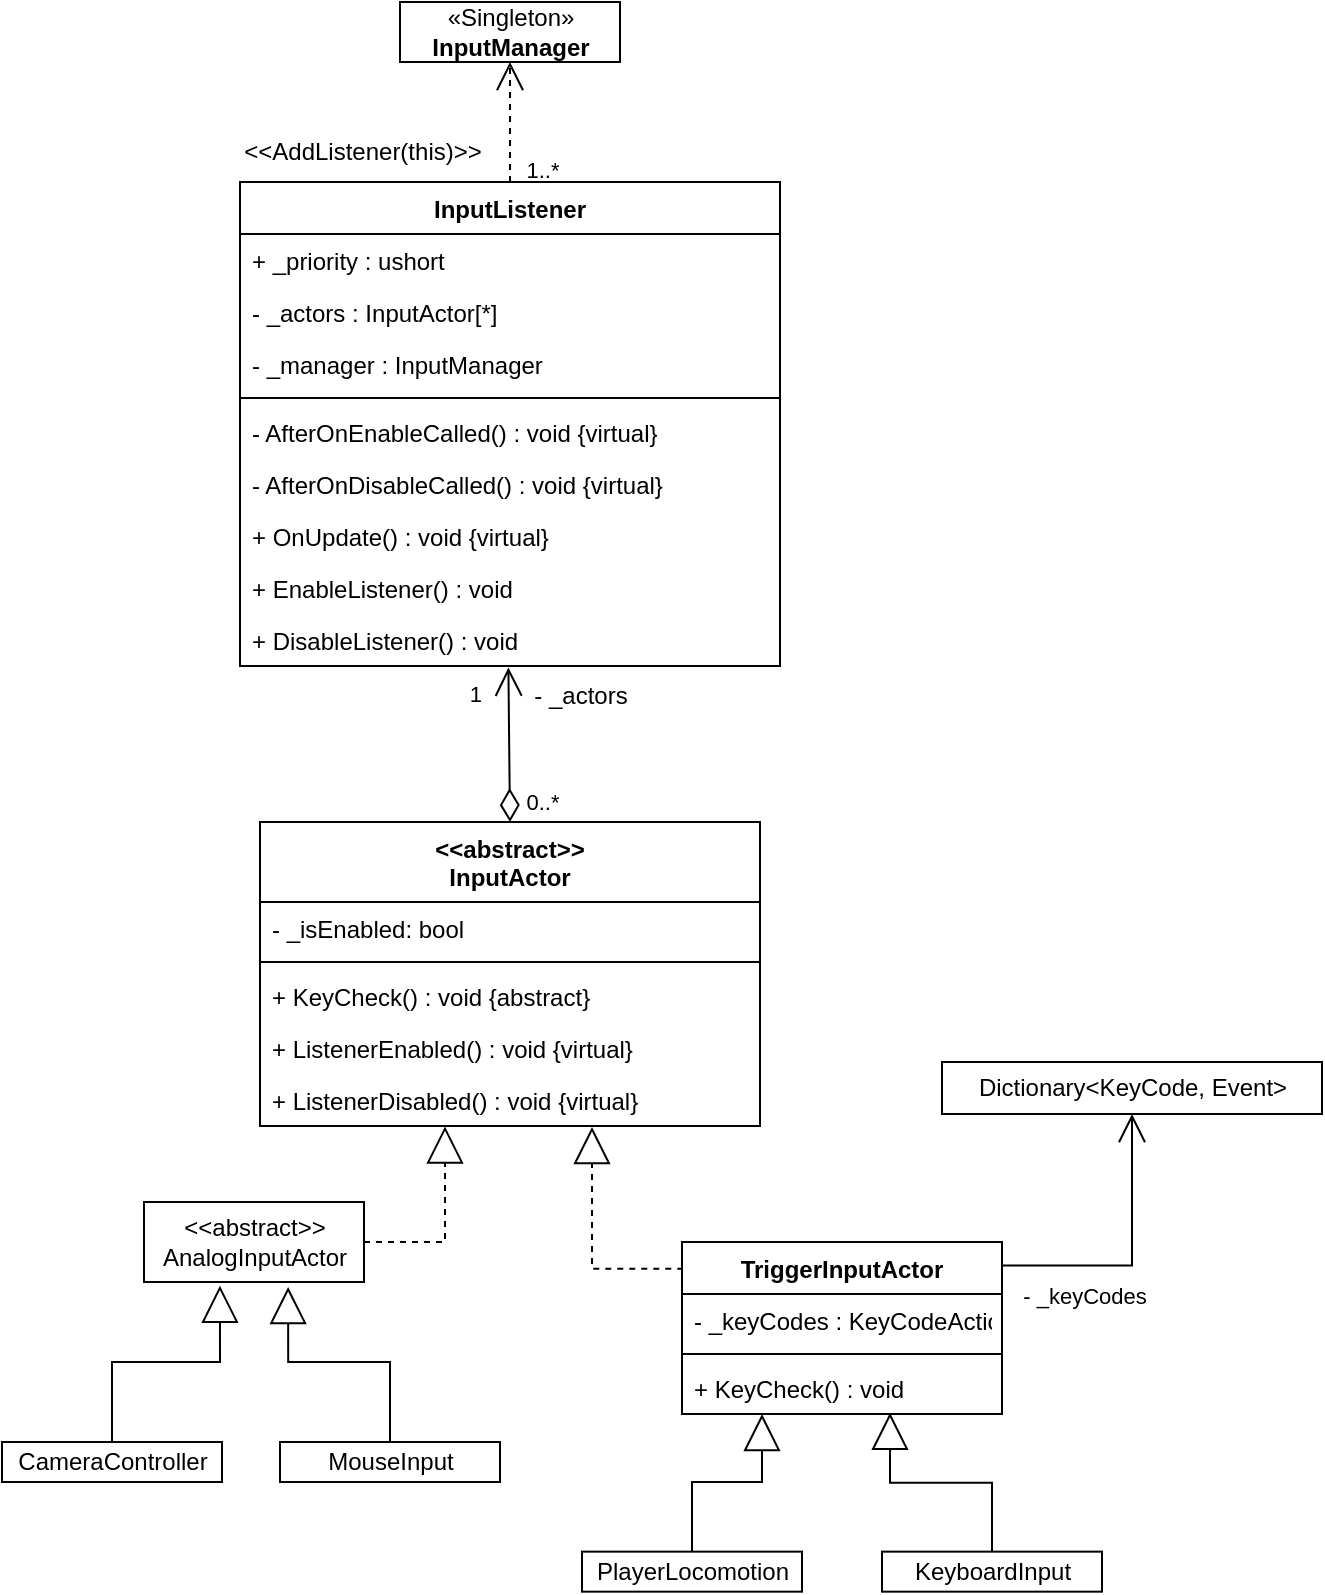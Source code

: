 <mxfile version="20.8.16" type="device"><diagram id="C5RBs43oDa-KdzZeNtuy" name="InputSystem"><mxGraphModel dx="1036" dy="606" grid="1" gridSize="10" guides="1" tooltips="1" connect="1" arrows="1" fold="1" page="1" pageScale="1" pageWidth="827" pageHeight="1169" math="0" shadow="0"><root><mxCell id="WIyWlLk6GJQsqaUBKTNV-0"/><mxCell id="WIyWlLk6GJQsqaUBKTNV-1" parent="WIyWlLk6GJQsqaUBKTNV-0"/><mxCell id="8ojxaHu7D45o9gr_LxsO-8" value="1..*" style="endArrow=open;endSize=12;dashed=1;html=1;rounded=0;labelBorderColor=none;exitX=0.5;exitY=0;exitDx=0;exitDy=0;entryX=0.5;entryY=1;entryDx=0;entryDy=0;" parent="WIyWlLk6GJQsqaUBKTNV-1" source="8ojxaHu7D45o9gr_LxsO-46" target="8ojxaHu7D45o9gr_LxsO-62" edge="1"><mxGeometry x="-0.8" y="-16" width="160" relative="1" as="geometry"><mxPoint x="414" y="410" as="sourcePoint"/><mxPoint x="460" y="340" as="targetPoint"/><Array as="points"/><mxPoint as="offset"/></mxGeometry></mxCell><mxCell id="8ojxaHu7D45o9gr_LxsO-14" value="&amp;lt;&amp;lt;AddListener(this)&amp;gt;&amp;gt;" style="text;html=1;align=center;verticalAlign=middle;resizable=0;points=[];autosize=1;strokeColor=none;fillColor=none;" parent="WIyWlLk6GJQsqaUBKTNV-1" vertex="1"><mxGeometry x="270" y="340" width="140" height="30" as="geometry"/></mxCell><mxCell id="8ojxaHu7D45o9gr_LxsO-16" value="PlayerLocomotion" style="html=1;" parent="WIyWlLk6GJQsqaUBKTNV-1" vertex="1"><mxGeometry x="450" y="1054.83" width="110" height="20" as="geometry"/></mxCell><mxCell id="8ojxaHu7D45o9gr_LxsO-18" value="CameraController" style="html=1;" parent="WIyWlLk6GJQsqaUBKTNV-1" vertex="1"><mxGeometry x="160" y="1000" width="110" height="20" as="geometry"/></mxCell><mxCell id="8ojxaHu7D45o9gr_LxsO-22" value="&lt;&lt;abstract&gt;&gt;&#10;InputActor" style="swimlane;fontStyle=1;align=center;verticalAlign=top;childLayout=stackLayout;horizontal=1;startSize=40;horizontalStack=0;resizeParent=1;resizeParentMax=0;resizeLast=0;collapsible=1;marginBottom=0;" parent="WIyWlLk6GJQsqaUBKTNV-1" vertex="1"><mxGeometry x="289" y="690" width="250" height="152" as="geometry"/></mxCell><mxCell id="8ojxaHu7D45o9gr_LxsO-23" value="- _isEnabled: bool" style="text;strokeColor=none;fillColor=none;align=left;verticalAlign=top;spacingLeft=4;spacingRight=4;overflow=hidden;rotatable=0;points=[[0,0.5],[1,0.5]];portConstraint=eastwest;" parent="8ojxaHu7D45o9gr_LxsO-22" vertex="1"><mxGeometry y="40" width="250" height="26" as="geometry"/></mxCell><mxCell id="8ojxaHu7D45o9gr_LxsO-24" value="" style="line;strokeWidth=1;fillColor=none;align=left;verticalAlign=middle;spacingTop=-1;spacingLeft=3;spacingRight=3;rotatable=0;labelPosition=right;points=[];portConstraint=eastwest;strokeColor=inherit;" parent="8ojxaHu7D45o9gr_LxsO-22" vertex="1"><mxGeometry y="66" width="250" height="8" as="geometry"/></mxCell><mxCell id="8ojxaHu7D45o9gr_LxsO-25" value="+ KeyCheck() : void {abstract}" style="text;strokeColor=none;fillColor=none;align=left;verticalAlign=top;spacingLeft=4;spacingRight=4;overflow=hidden;rotatable=0;points=[[0,0.5],[1,0.5]];portConstraint=eastwest;" parent="8ojxaHu7D45o9gr_LxsO-22" vertex="1"><mxGeometry y="74" width="250" height="26" as="geometry"/></mxCell><mxCell id="8ojxaHu7D45o9gr_LxsO-26" value="+ ListenerEnabled() : void {virtual}" style="text;strokeColor=none;fillColor=none;align=left;verticalAlign=top;spacingLeft=4;spacingRight=4;overflow=hidden;rotatable=0;points=[[0,0.5],[1,0.5]];portConstraint=eastwest;" parent="8ojxaHu7D45o9gr_LxsO-22" vertex="1"><mxGeometry y="100" width="250" height="26" as="geometry"/></mxCell><mxCell id="8ojxaHu7D45o9gr_LxsO-30" value="+ ListenerDisabled() : void {virtual}" style="text;strokeColor=none;fillColor=none;align=left;verticalAlign=top;spacingLeft=4;spacingRight=4;overflow=hidden;rotatable=0;points=[[0,0.5],[1,0.5]];portConstraint=eastwest;" parent="8ojxaHu7D45o9gr_LxsO-22" vertex="1"><mxGeometry y="126" width="250" height="26" as="geometry"/></mxCell><mxCell id="8ojxaHu7D45o9gr_LxsO-36" value="Dictionary&amp;lt;KeyCode, Event&amp;gt;" style="html=1;" parent="WIyWlLk6GJQsqaUBKTNV-1" vertex="1"><mxGeometry x="630" y="810" width="190" height="26" as="geometry"/></mxCell><mxCell id="8ojxaHu7D45o9gr_LxsO-46" value="InputListener" style="swimlane;fontStyle=1;align=center;verticalAlign=top;childLayout=stackLayout;horizontal=1;startSize=26;horizontalStack=0;resizeParent=1;resizeParentMax=0;resizeLast=0;collapsible=1;marginBottom=0;" parent="WIyWlLk6GJQsqaUBKTNV-1" vertex="1"><mxGeometry x="279" y="370" width="270" height="242" as="geometry"/></mxCell><mxCell id="8ojxaHu7D45o9gr_LxsO-47" value="+ _priority : ushort" style="text;strokeColor=none;fillColor=none;align=left;verticalAlign=top;spacingLeft=4;spacingRight=4;overflow=hidden;rotatable=0;points=[[0,0.5],[1,0.5]];portConstraint=eastwest;" parent="8ojxaHu7D45o9gr_LxsO-46" vertex="1"><mxGeometry y="26" width="270" height="26" as="geometry"/></mxCell><mxCell id="8ojxaHu7D45o9gr_LxsO-50" value="- _actors : InputActor[*]" style="text;strokeColor=none;fillColor=none;align=left;verticalAlign=top;spacingLeft=4;spacingRight=4;overflow=hidden;rotatable=0;points=[[0,0.5],[1,0.5]];portConstraint=eastwest;" parent="8ojxaHu7D45o9gr_LxsO-46" vertex="1"><mxGeometry y="52" width="270" height="26" as="geometry"/></mxCell><mxCell id="8ojxaHu7D45o9gr_LxsO-51" value="- _manager : InputManager" style="text;strokeColor=none;fillColor=none;align=left;verticalAlign=top;spacingLeft=4;spacingRight=4;overflow=hidden;rotatable=0;points=[[0,0.5],[1,0.5]];portConstraint=eastwest;" parent="8ojxaHu7D45o9gr_LxsO-46" vertex="1"><mxGeometry y="78" width="270" height="26" as="geometry"/></mxCell><mxCell id="8ojxaHu7D45o9gr_LxsO-48" value="" style="line;strokeWidth=1;fillColor=none;align=left;verticalAlign=middle;spacingTop=-1;spacingLeft=3;spacingRight=3;rotatable=0;labelPosition=right;points=[];portConstraint=eastwest;strokeColor=inherit;" parent="8ojxaHu7D45o9gr_LxsO-46" vertex="1"><mxGeometry y="104" width="270" height="8" as="geometry"/></mxCell><mxCell id="8ojxaHu7D45o9gr_LxsO-49" value="- AfterOnEnableCalled() : void {virtual}" style="text;strokeColor=none;fillColor=none;align=left;verticalAlign=top;spacingLeft=4;spacingRight=4;overflow=hidden;rotatable=0;points=[[0,0.5],[1,0.5]];portConstraint=eastwest;" parent="8ojxaHu7D45o9gr_LxsO-46" vertex="1"><mxGeometry y="112" width="270" height="26" as="geometry"/></mxCell><mxCell id="8ojxaHu7D45o9gr_LxsO-52" value="- AfterOnDisableCalled() : void {virtual}" style="text;strokeColor=none;fillColor=none;align=left;verticalAlign=top;spacingLeft=4;spacingRight=4;overflow=hidden;rotatable=0;points=[[0,0.5],[1,0.5]];portConstraint=eastwest;" parent="8ojxaHu7D45o9gr_LxsO-46" vertex="1"><mxGeometry y="138" width="270" height="26" as="geometry"/></mxCell><mxCell id="8ojxaHu7D45o9gr_LxsO-53" value="+ OnUpdate() : void {virtual}" style="text;strokeColor=none;fillColor=none;align=left;verticalAlign=top;spacingLeft=4;spacingRight=4;overflow=hidden;rotatable=0;points=[[0,0.5],[1,0.5]];portConstraint=eastwest;" parent="8ojxaHu7D45o9gr_LxsO-46" vertex="1"><mxGeometry y="164" width="270" height="26" as="geometry"/></mxCell><mxCell id="8ojxaHu7D45o9gr_LxsO-54" value="+ EnableListener() : void" style="text;strokeColor=none;fillColor=none;align=left;verticalAlign=top;spacingLeft=4;spacingRight=4;overflow=hidden;rotatable=0;points=[[0,0.5],[1,0.5]];portConstraint=eastwest;" parent="8ojxaHu7D45o9gr_LxsO-46" vertex="1"><mxGeometry y="190" width="270" height="26" as="geometry"/></mxCell><mxCell id="8ojxaHu7D45o9gr_LxsO-55" value="+ DisableListener() : void" style="text;strokeColor=none;fillColor=none;align=left;verticalAlign=top;spacingLeft=4;spacingRight=4;overflow=hidden;rotatable=0;points=[[0,0.5],[1,0.5]];portConstraint=eastwest;" parent="8ojxaHu7D45o9gr_LxsO-46" vertex="1"><mxGeometry y="216" width="270" height="26" as="geometry"/></mxCell><mxCell id="8ojxaHu7D45o9gr_LxsO-61" value="- _actors" style="text;html=1;align=center;verticalAlign=middle;resizable=0;points=[];autosize=1;strokeColor=none;fillColor=none;" parent="WIyWlLk6GJQsqaUBKTNV-1" vertex="1"><mxGeometry x="414" y="612" width="70" height="30" as="geometry"/></mxCell><mxCell id="8ojxaHu7D45o9gr_LxsO-62" value="«Singleton»&lt;br&gt;&lt;b&gt;InputManager&lt;/b&gt;" style="html=1;" parent="WIyWlLk6GJQsqaUBKTNV-1" vertex="1"><mxGeometry x="359" y="280" width="110" height="30" as="geometry"/></mxCell><mxCell id="8ojxaHu7D45o9gr_LxsO-73" value="0..*" style="endArrow=open;html=1;endSize=12;startArrow=diamondThin;startSize=14;startFill=0;rounded=0;labelBorderColor=none;exitX=0.5;exitY=0;exitDx=0;exitDy=0;entryX=0.497;entryY=1.031;entryDx=0;entryDy=0;entryPerimeter=0;" parent="WIyWlLk6GJQsqaUBKTNV-1" source="8ojxaHu7D45o9gr_LxsO-22" target="8ojxaHu7D45o9gr_LxsO-55" edge="1"><mxGeometry x="-0.745" y="-16" relative="1" as="geometry"><mxPoint x="460" y="590" as="sourcePoint"/><mxPoint x="620" y="590" as="targetPoint"/><mxPoint as="offset"/></mxGeometry></mxCell><mxCell id="8ojxaHu7D45o9gr_LxsO-75" value="1" style="edgeLabel;resizable=0;html=1;align=right;verticalAlign=top;" parent="8ojxaHu7D45o9gr_LxsO-73" connectable="0" vertex="1"><mxGeometry x="1" relative="1" as="geometry"><mxPoint x="-13" as="offset"/></mxGeometry></mxCell><mxCell id="8ojxaHu7D45o9gr_LxsO-78" value="" style="endArrow=open;endFill=1;endSize=12;html=1;rounded=0;labelBorderColor=none;entryX=0.5;entryY=1;entryDx=0;entryDy=0;edgeStyle=orthogonalEdgeStyle;exitX=1;exitY=0.137;exitDx=0;exitDy=0;exitPerimeter=0;" parent="WIyWlLk6GJQsqaUBKTNV-1" source="jegye7JA9-gHVdTH3gve-4" target="8ojxaHu7D45o9gr_LxsO-36" edge="1"><mxGeometry width="160" relative="1" as="geometry"><mxPoint x="640" y="908" as="sourcePoint"/><mxPoint x="500" y="690" as="targetPoint"/></mxGeometry></mxCell><mxCell id="8ojxaHu7D45o9gr_LxsO-80" value="- _keyCodes" style="edgeLabel;html=1;align=center;verticalAlign=middle;resizable=0;points=[];" parent="8ojxaHu7D45o9gr_LxsO-78" vertex="1" connectable="0"><mxGeometry x="-0.319" y="1" relative="1" as="geometry"><mxPoint x="-7" y="16" as="offset"/></mxGeometry></mxCell><mxCell id="SchrcYX5aFUv850t-K_T-5" value="&amp;lt;&amp;lt;abstract&amp;gt;&amp;gt;&lt;br&gt;AnalogInputActor" style="html=1;" parent="WIyWlLk6GJQsqaUBKTNV-1" vertex="1"><mxGeometry x="231" y="880" width="110" height="40" as="geometry"/></mxCell><mxCell id="SchrcYX5aFUv850t-K_T-7" value="KeyboardInput" style="html=1;" parent="WIyWlLk6GJQsqaUBKTNV-1" vertex="1"><mxGeometry x="600" y="1054.83" width="110" height="20" as="geometry"/></mxCell><mxCell id="SchrcYX5aFUv850t-K_T-8" value="MouseInput" style="html=1;" parent="WIyWlLk6GJQsqaUBKTNV-1" vertex="1"><mxGeometry x="299" y="1000" width="110" height="20" as="geometry"/></mxCell><mxCell id="SchrcYX5aFUv850t-K_T-10" value="" style="endArrow=block;endSize=16;endFill=0;html=1;rounded=0;exitX=1;exitY=0.5;exitDx=0;exitDy=0;entryX=0.37;entryY=1.008;entryDx=0;entryDy=0;entryPerimeter=0;edgeStyle=orthogonalEdgeStyle;dashed=1;" parent="WIyWlLk6GJQsqaUBKTNV-1" source="SchrcYX5aFUv850t-K_T-5" target="8ojxaHu7D45o9gr_LxsO-30" edge="1"><mxGeometry x="-0.083" y="-20" width="160" relative="1" as="geometry"><mxPoint x="330" y="710" as="sourcePoint"/><mxPoint x="380" y="840" as="targetPoint"/><mxPoint x="1" as="offset"/></mxGeometry></mxCell><mxCell id="SchrcYX5aFUv850t-K_T-13" value="" style="endArrow=block;endSize=16;endFill=0;html=1;rounded=0;dashed=1;edgeStyle=orthogonalEdgeStyle;entryX=0.664;entryY=1.019;entryDx=0;entryDy=0;entryPerimeter=0;exitX=0.004;exitY=0.156;exitDx=0;exitDy=0;exitPerimeter=0;" parent="WIyWlLk6GJQsqaUBKTNV-1" source="jegye7JA9-gHVdTH3gve-4" target="8ojxaHu7D45o9gr_LxsO-30" edge="1"><mxGeometry x="-0.201" y="9" width="160" relative="1" as="geometry"><mxPoint x="530" y="908" as="sourcePoint"/><mxPoint x="460" y="850" as="targetPoint"/><mxPoint as="offset"/></mxGeometry></mxCell><mxCell id="SchrcYX5aFUv850t-K_T-14" value="" style="endArrow=block;endSize=16;endFill=0;html=1;rounded=0;exitX=0.5;exitY=0;exitDx=0;exitDy=0;entryX=0.345;entryY=1.046;entryDx=0;entryDy=0;entryPerimeter=0;edgeStyle=orthogonalEdgeStyle;" parent="WIyWlLk6GJQsqaUBKTNV-1" source="8ojxaHu7D45o9gr_LxsO-18" target="SchrcYX5aFUv850t-K_T-5" edge="1"><mxGeometry x="-0.083" y="-20" width="160" relative="1" as="geometry"><mxPoint x="351" y="910" as="sourcePoint"/><mxPoint x="391.5" y="852.208" as="targetPoint"/><mxPoint x="1" as="offset"/></mxGeometry></mxCell><mxCell id="SchrcYX5aFUv850t-K_T-15" value="" style="endArrow=block;endSize=16;endFill=0;html=1;rounded=0;exitX=0.5;exitY=0;exitDx=0;exitDy=0;entryX=0.655;entryY=1.062;entryDx=0;entryDy=0;entryPerimeter=0;edgeStyle=orthogonalEdgeStyle;" parent="WIyWlLk6GJQsqaUBKTNV-1" source="SchrcYX5aFUv850t-K_T-8" target="SchrcYX5aFUv850t-K_T-5" edge="1"><mxGeometry x="-0.083" y="-20" width="160" relative="1" as="geometry"><mxPoint x="225" y="1010" as="sourcePoint"/><mxPoint x="278.95" y="931.84" as="targetPoint"/><mxPoint x="1" as="offset"/></mxGeometry></mxCell><mxCell id="SchrcYX5aFUv850t-K_T-16" value="" style="endArrow=block;endSize=16;endFill=0;html=1;rounded=0;exitX=0.5;exitY=0;exitDx=0;exitDy=0;entryX=0.65;entryY=0.977;entryDx=0;entryDy=0;entryPerimeter=0;edgeStyle=orthogonalEdgeStyle;" parent="WIyWlLk6GJQsqaUBKTNV-1" source="SchrcYX5aFUv850t-K_T-7" target="jegye7JA9-gHVdTH3gve-7" edge="1"><mxGeometry x="-0.083" y="-20" width="160" relative="1" as="geometry"><mxPoint x="365" y="1064.83" as="sourcePoint"/><mxPoint x="600.96" y="989.998" as="targetPoint"/><mxPoint x="1" as="offset"/></mxGeometry></mxCell><mxCell id="SchrcYX5aFUv850t-K_T-17" value="" style="endArrow=block;endSize=16;endFill=0;html=1;rounded=0;exitX=0.5;exitY=0;exitDx=0;exitDy=0;edgeStyle=orthogonalEdgeStyle;" parent="WIyWlLk6GJQsqaUBKTNV-1" source="8ojxaHu7D45o9gr_LxsO-16" target="jegye7JA9-gHVdTH3gve-4" edge="1"><mxGeometry x="-0.083" y="-20" width="160" relative="1" as="geometry"><mxPoint x="474" y="1054.83" as="sourcePoint"/><mxPoint x="549" y="986" as="targetPoint"/><mxPoint x="1" as="offset"/><Array as="points"><mxPoint x="505" y="1020"/><mxPoint x="540" y="1020"/></Array></mxGeometry></mxCell><mxCell id="jegye7JA9-gHVdTH3gve-4" value="TriggerInputActor" style="swimlane;fontStyle=1;align=center;verticalAlign=top;childLayout=stackLayout;horizontal=1;startSize=26;horizontalStack=0;resizeParent=1;resizeParentMax=0;resizeLast=0;collapsible=1;marginBottom=0;strokeColor=default;fontFamily=Helvetica;fontSize=12;fontColor=default;fillColor=default;" vertex="1" parent="WIyWlLk6GJQsqaUBKTNV-1"><mxGeometry x="500" y="900" width="160" height="86" as="geometry"/></mxCell><mxCell id="jegye7JA9-gHVdTH3gve-5" value="- _keyCodes : KeyCodeActionDictionary" style="text;strokeColor=none;fillColor=none;align=left;verticalAlign=top;spacingLeft=4;spacingRight=4;overflow=hidden;rotatable=0;points=[[0,0.5],[1,0.5]];portConstraint=eastwest;fontSize=12;fontFamily=Helvetica;fontColor=default;" vertex="1" parent="jegye7JA9-gHVdTH3gve-4"><mxGeometry y="26" width="160" height="26" as="geometry"/></mxCell><mxCell id="jegye7JA9-gHVdTH3gve-6" value="" style="line;strokeWidth=1;fillColor=none;align=left;verticalAlign=middle;spacingTop=-1;spacingLeft=3;spacingRight=3;rotatable=0;labelPosition=right;points=[];portConstraint=eastwest;strokeColor=inherit;fontFamily=Helvetica;fontSize=12;fontColor=default;startSize=20;" vertex="1" parent="jegye7JA9-gHVdTH3gve-4"><mxGeometry y="52" width="160" height="8" as="geometry"/></mxCell><mxCell id="jegye7JA9-gHVdTH3gve-7" value="+ KeyCheck() : void" style="text;strokeColor=none;fillColor=none;align=left;verticalAlign=top;spacingLeft=4;spacingRight=4;overflow=hidden;rotatable=0;points=[[0,0.5],[1,0.5]];portConstraint=eastwest;fontSize=12;fontFamily=Helvetica;fontColor=default;" vertex="1" parent="jegye7JA9-gHVdTH3gve-4"><mxGeometry y="60" width="160" height="26" as="geometry"/></mxCell></root></mxGraphModel></diagram></mxfile>